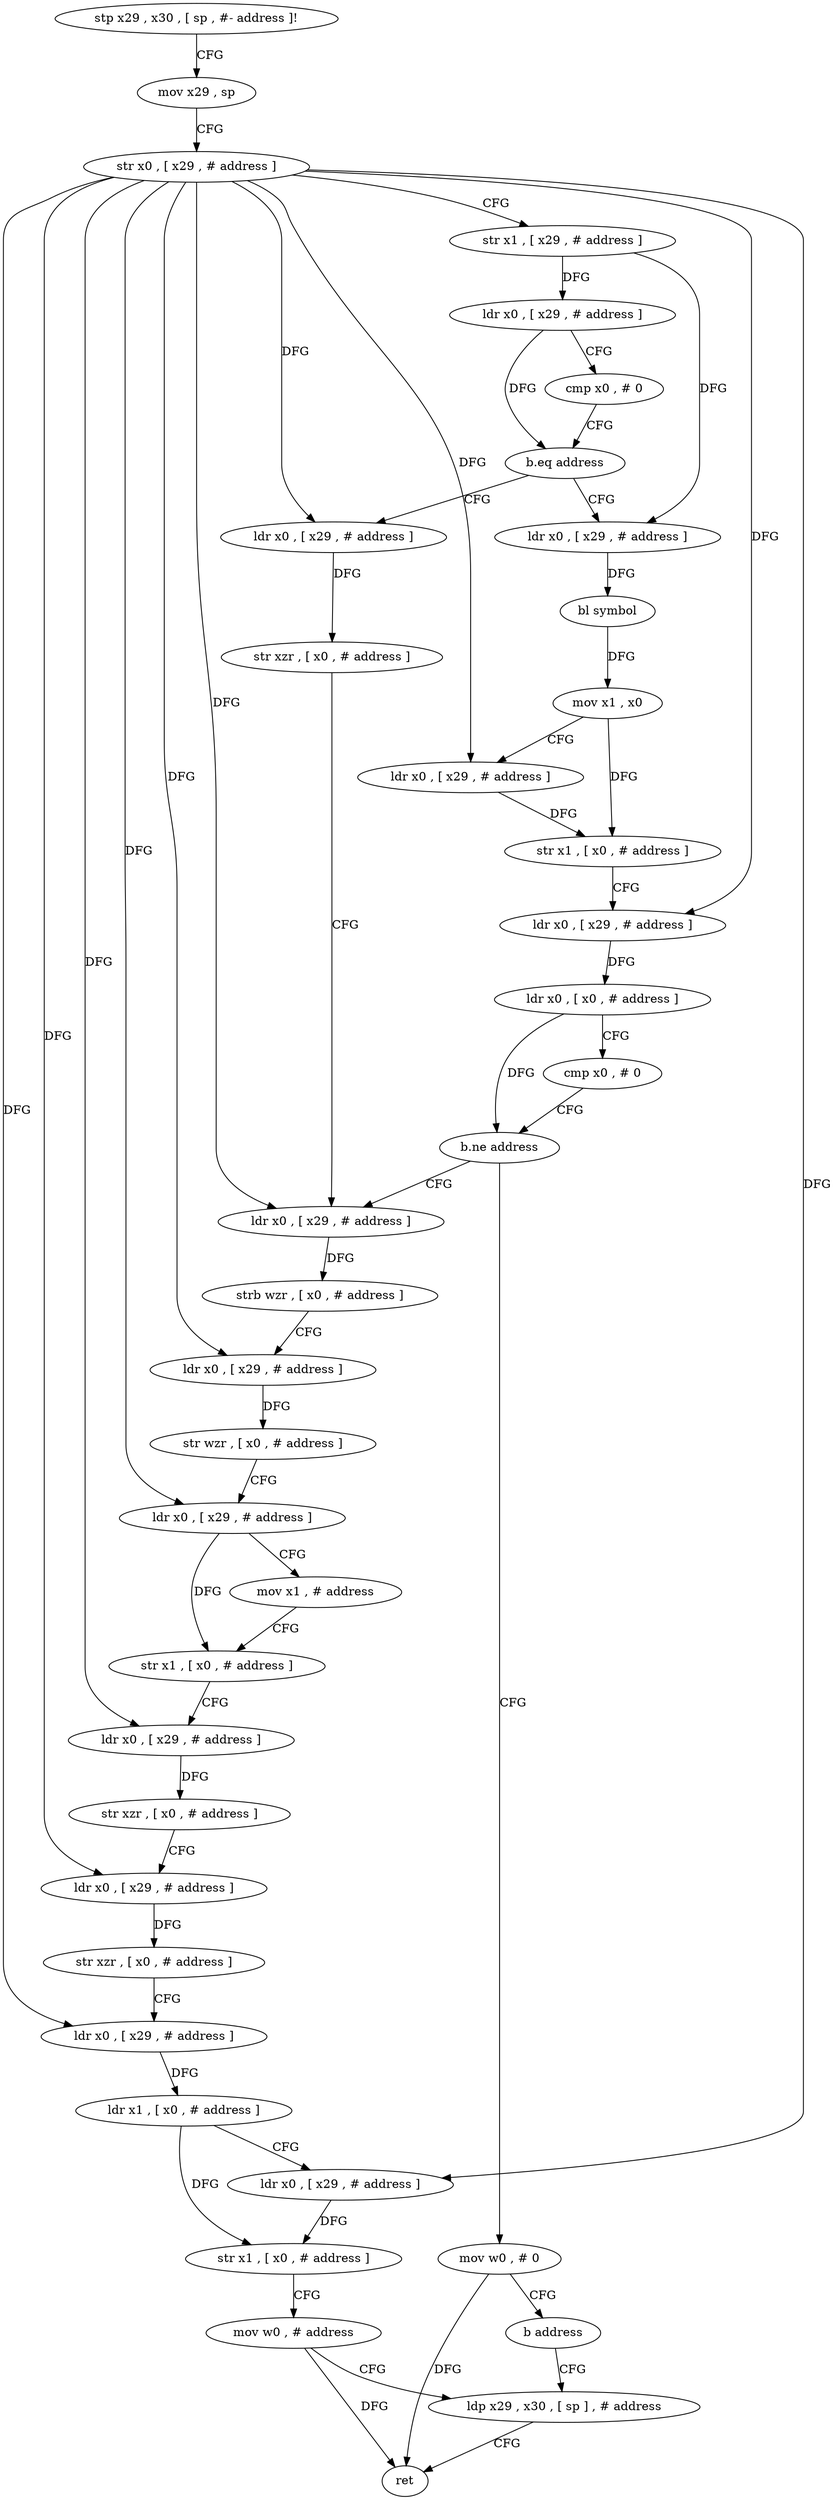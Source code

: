 digraph "func" {
"116008" [label = "stp x29 , x30 , [ sp , #- address ]!" ]
"116012" [label = "mov x29 , sp" ]
"116016" [label = "str x0 , [ x29 , # address ]" ]
"116020" [label = "str x1 , [ x29 , # address ]" ]
"116024" [label = "ldr x0 , [ x29 , # address ]" ]
"116028" [label = "cmp x0 , # 0" ]
"116032" [label = "b.eq address" ]
"116080" [label = "ldr x0 , [ x29 , # address ]" ]
"116036" [label = "ldr x0 , [ x29 , # address ]" ]
"116084" [label = "str xzr , [ x0 , # address ]" ]
"116088" [label = "ldr x0 , [ x29 , # address ]" ]
"116040" [label = "bl symbol" ]
"116044" [label = "mov x1 , x0" ]
"116048" [label = "ldr x0 , [ x29 , # address ]" ]
"116052" [label = "str x1 , [ x0 , # address ]" ]
"116056" [label = "ldr x0 , [ x29 , # address ]" ]
"116060" [label = "ldr x0 , [ x0 , # address ]" ]
"116064" [label = "cmp x0 , # 0" ]
"116068" [label = "b.ne address" ]
"116072" [label = "mov w0 , # 0" ]
"116092" [label = "strb wzr , [ x0 , # address ]" ]
"116096" [label = "ldr x0 , [ x29 , # address ]" ]
"116100" [label = "str wzr , [ x0 , # address ]" ]
"116104" [label = "ldr x0 , [ x29 , # address ]" ]
"116108" [label = "mov x1 , # address" ]
"116112" [label = "str x1 , [ x0 , # address ]" ]
"116116" [label = "ldr x0 , [ x29 , # address ]" ]
"116120" [label = "str xzr , [ x0 , # address ]" ]
"116124" [label = "ldr x0 , [ x29 , # address ]" ]
"116128" [label = "str xzr , [ x0 , # address ]" ]
"116132" [label = "ldr x0 , [ x29 , # address ]" ]
"116136" [label = "ldr x1 , [ x0 , # address ]" ]
"116140" [label = "ldr x0 , [ x29 , # address ]" ]
"116144" [label = "str x1 , [ x0 , # address ]" ]
"116148" [label = "mov w0 , # address" ]
"116152" [label = "ldp x29 , x30 , [ sp ] , # address" ]
"116076" [label = "b address" ]
"116156" [label = "ret" ]
"116008" -> "116012" [ label = "CFG" ]
"116012" -> "116016" [ label = "CFG" ]
"116016" -> "116020" [ label = "CFG" ]
"116016" -> "116080" [ label = "DFG" ]
"116016" -> "116048" [ label = "DFG" ]
"116016" -> "116056" [ label = "DFG" ]
"116016" -> "116088" [ label = "DFG" ]
"116016" -> "116096" [ label = "DFG" ]
"116016" -> "116104" [ label = "DFG" ]
"116016" -> "116116" [ label = "DFG" ]
"116016" -> "116124" [ label = "DFG" ]
"116016" -> "116132" [ label = "DFG" ]
"116016" -> "116140" [ label = "DFG" ]
"116020" -> "116024" [ label = "DFG" ]
"116020" -> "116036" [ label = "DFG" ]
"116024" -> "116028" [ label = "CFG" ]
"116024" -> "116032" [ label = "DFG" ]
"116028" -> "116032" [ label = "CFG" ]
"116032" -> "116080" [ label = "CFG" ]
"116032" -> "116036" [ label = "CFG" ]
"116080" -> "116084" [ label = "DFG" ]
"116036" -> "116040" [ label = "DFG" ]
"116084" -> "116088" [ label = "CFG" ]
"116088" -> "116092" [ label = "DFG" ]
"116040" -> "116044" [ label = "DFG" ]
"116044" -> "116048" [ label = "CFG" ]
"116044" -> "116052" [ label = "DFG" ]
"116048" -> "116052" [ label = "DFG" ]
"116052" -> "116056" [ label = "CFG" ]
"116056" -> "116060" [ label = "DFG" ]
"116060" -> "116064" [ label = "CFG" ]
"116060" -> "116068" [ label = "DFG" ]
"116064" -> "116068" [ label = "CFG" ]
"116068" -> "116088" [ label = "CFG" ]
"116068" -> "116072" [ label = "CFG" ]
"116072" -> "116076" [ label = "CFG" ]
"116072" -> "116156" [ label = "DFG" ]
"116092" -> "116096" [ label = "CFG" ]
"116096" -> "116100" [ label = "DFG" ]
"116100" -> "116104" [ label = "CFG" ]
"116104" -> "116108" [ label = "CFG" ]
"116104" -> "116112" [ label = "DFG" ]
"116108" -> "116112" [ label = "CFG" ]
"116112" -> "116116" [ label = "CFG" ]
"116116" -> "116120" [ label = "DFG" ]
"116120" -> "116124" [ label = "CFG" ]
"116124" -> "116128" [ label = "DFG" ]
"116128" -> "116132" [ label = "CFG" ]
"116132" -> "116136" [ label = "DFG" ]
"116136" -> "116140" [ label = "CFG" ]
"116136" -> "116144" [ label = "DFG" ]
"116140" -> "116144" [ label = "DFG" ]
"116144" -> "116148" [ label = "CFG" ]
"116148" -> "116152" [ label = "CFG" ]
"116148" -> "116156" [ label = "DFG" ]
"116152" -> "116156" [ label = "CFG" ]
"116076" -> "116152" [ label = "CFG" ]
}
